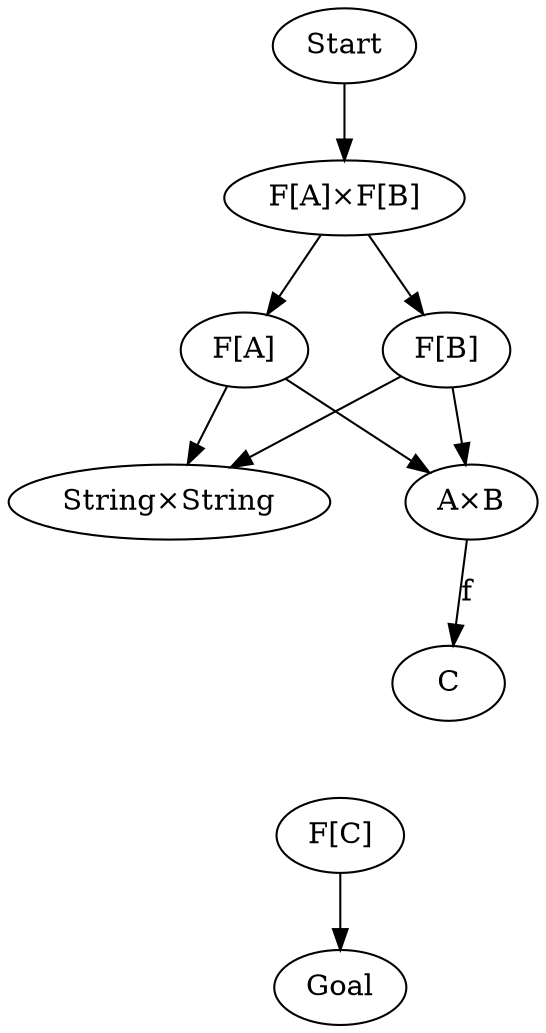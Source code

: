digraph {
    Start[class="extremity"]
    Goal[class="extremity"]

    FAFB[label="F[A]×F[B]" class="start"]
    FA[label="F[A]"]
    FB[label="F[B]"]
    XX[label="String×String"]
    AB[label="A×B"]
    FC[label="F[C]" class="goal"]
    C
    X[label="String" style="invis"]

    {
        rank=same
        FA -> FB[style="invis"]
    }

    {
        rank=same
        XX -> AB[style="invis"]
    }

        {
        rank=same
        X -> C[style="invis"]
    }

    FAFB -> FA
    FAFB -> FB
    FA -> XX
    FA -> AB
    FB -> XX
    FB -> AB
    XX -> X[label="combine" style="invis"]
    AB -> C[label="f"]
    X -> FC[style="invis"]
    C -> FC[style="invis"]

    Start -> FAFB[class="start"]
    FC -> Goal[class="goal"]
}
